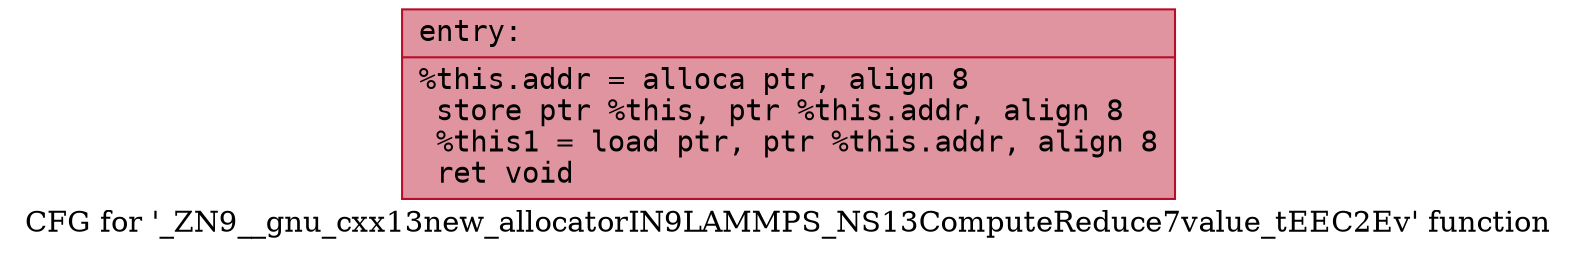 digraph "CFG for '_ZN9__gnu_cxx13new_allocatorIN9LAMMPS_NS13ComputeReduce7value_tEEC2Ev' function" {
	label="CFG for '_ZN9__gnu_cxx13new_allocatorIN9LAMMPS_NS13ComputeReduce7value_tEEC2Ev' function";

	Node0x5591402a4af0 [shape=record,color="#b70d28ff", style=filled, fillcolor="#b70d2870" fontname="Courier",label="{entry:\l|  %this.addr = alloca ptr, align 8\l  store ptr %this, ptr %this.addr, align 8\l  %this1 = load ptr, ptr %this.addr, align 8\l  ret void\l}"];
}
